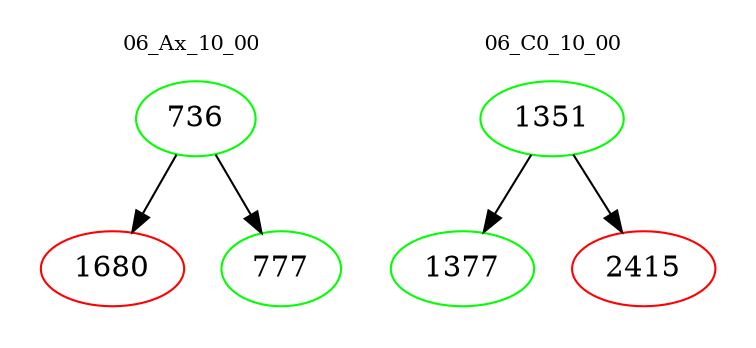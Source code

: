 digraph{
subgraph cluster_0 {
color = white
label = "06_Ax_10_00";
fontsize=10;
T0_736 [label="736", color="green"]
T0_736 -> T0_1680 [color="black"]
T0_1680 [label="1680", color="red"]
T0_736 -> T0_777 [color="black"]
T0_777 [label="777", color="green"]
}
subgraph cluster_1 {
color = white
label = "06_C0_10_00";
fontsize=10;
T1_1351 [label="1351", color="green"]
T1_1351 -> T1_1377 [color="black"]
T1_1377 [label="1377", color="green"]
T1_1351 -> T1_2415 [color="black"]
T1_2415 [label="2415", color="red"]
}
}
